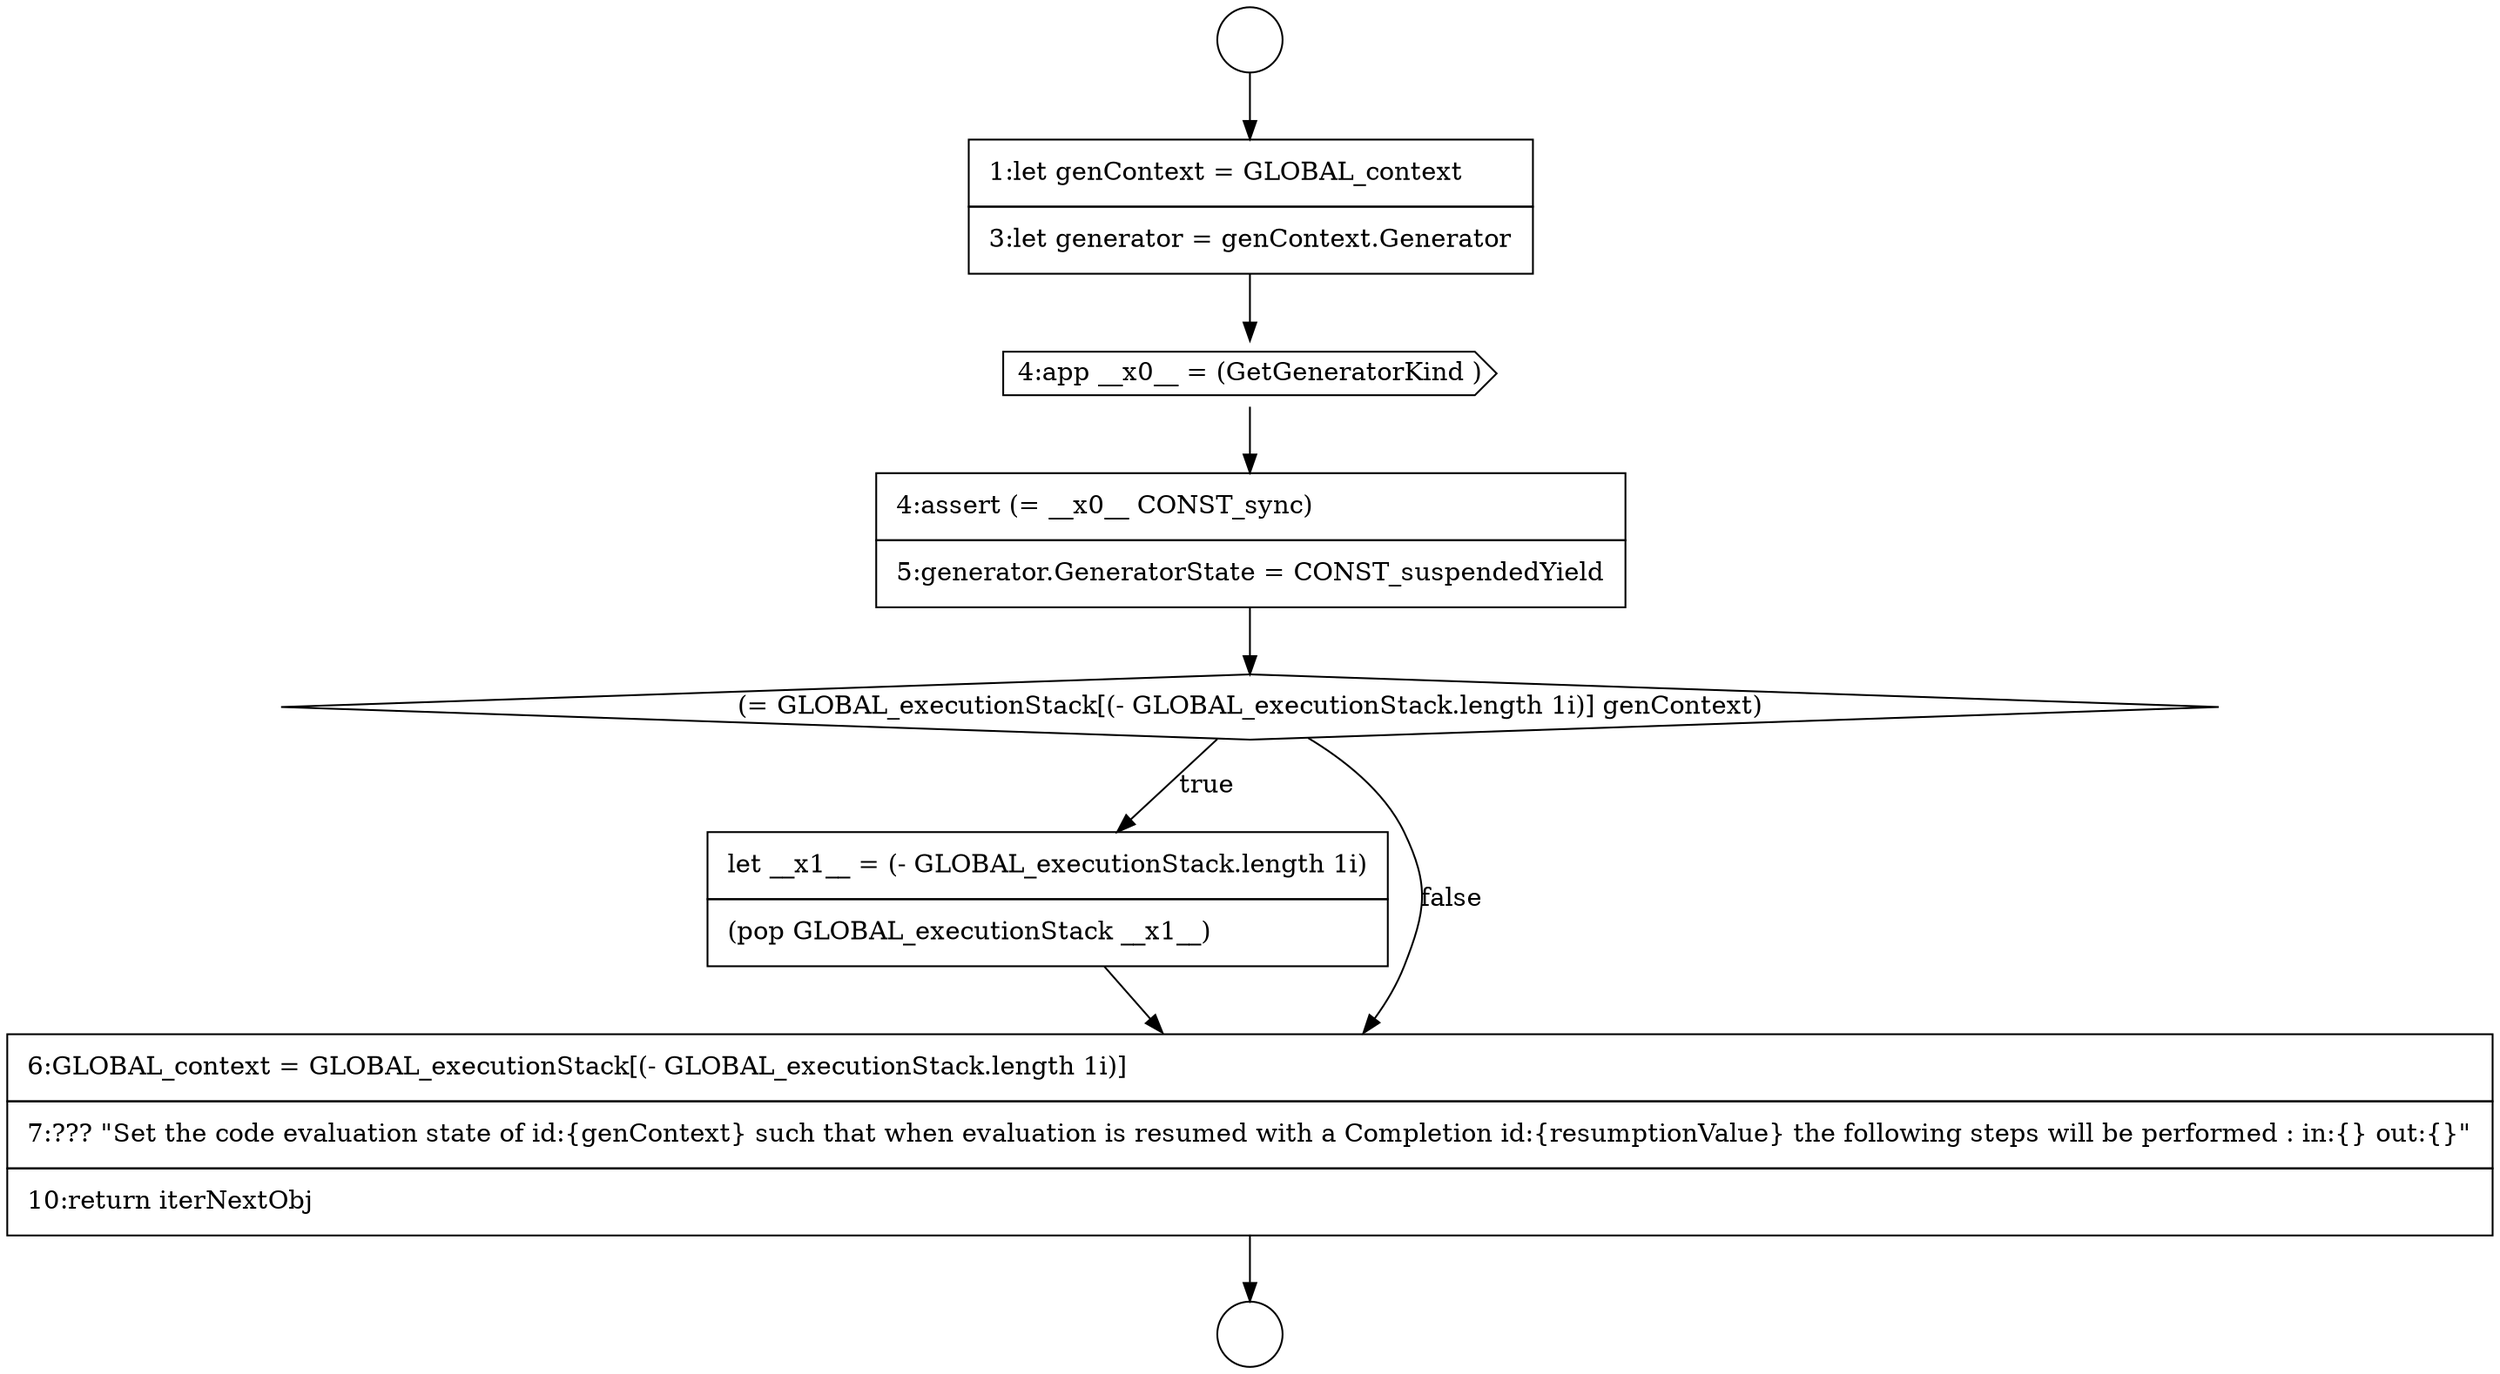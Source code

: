 digraph {
  node18279 [shape=circle label=" " color="black" fillcolor="white" style=filled]
  node18284 [shape=none, margin=0, label=<<font color="black">
    <table border="0" cellborder="1" cellspacing="0" cellpadding="10">
      <tr><td align="left">let __x1__ = (- GLOBAL_executionStack.length 1i)</td></tr>
      <tr><td align="left">(pop GLOBAL_executionStack __x1__)</td></tr>
    </table>
  </font>> color="black" fillcolor="white" style=filled]
  node18283 [shape=diamond, label=<<font color="black">(= GLOBAL_executionStack[(- GLOBAL_executionStack.length 1i)] genContext)</font>> color="black" fillcolor="white" style=filled]
  node18280 [shape=none, margin=0, label=<<font color="black">
    <table border="0" cellborder="1" cellspacing="0" cellpadding="10">
      <tr><td align="left">1:let genContext = GLOBAL_context</td></tr>
      <tr><td align="left">3:let generator = genContext.Generator</td></tr>
    </table>
  </font>> color="black" fillcolor="white" style=filled]
  node18282 [shape=none, margin=0, label=<<font color="black">
    <table border="0" cellborder="1" cellspacing="0" cellpadding="10">
      <tr><td align="left">4:assert (= __x0__ CONST_sync)</td></tr>
      <tr><td align="left">5:generator.GeneratorState = CONST_suspendedYield</td></tr>
    </table>
  </font>> color="black" fillcolor="white" style=filled]
  node18281 [shape=cds, label=<<font color="black">4:app __x0__ = (GetGeneratorKind )</font>> color="black" fillcolor="white" style=filled]
  node18278 [shape=circle label=" " color="black" fillcolor="white" style=filled]
  node18285 [shape=none, margin=0, label=<<font color="black">
    <table border="0" cellborder="1" cellspacing="0" cellpadding="10">
      <tr><td align="left">6:GLOBAL_context = GLOBAL_executionStack[(- GLOBAL_executionStack.length 1i)]</td></tr>
      <tr><td align="left">7:??? &quot;Set the code evaluation state of id:{genContext} such that when evaluation is resumed with a Completion id:{resumptionValue} the following steps will be performed : in:{} out:{}&quot;</td></tr>
      <tr><td align="left">10:return iterNextObj</td></tr>
    </table>
  </font>> color="black" fillcolor="white" style=filled]
  node18282 -> node18283 [ color="black"]
  node18284 -> node18285 [ color="black"]
  node18280 -> node18281 [ color="black"]
  node18281 -> node18282 [ color="black"]
  node18285 -> node18279 [ color="black"]
  node18278 -> node18280 [ color="black"]
  node18283 -> node18284 [label=<<font color="black">true</font>> color="black"]
  node18283 -> node18285 [label=<<font color="black">false</font>> color="black"]
}

